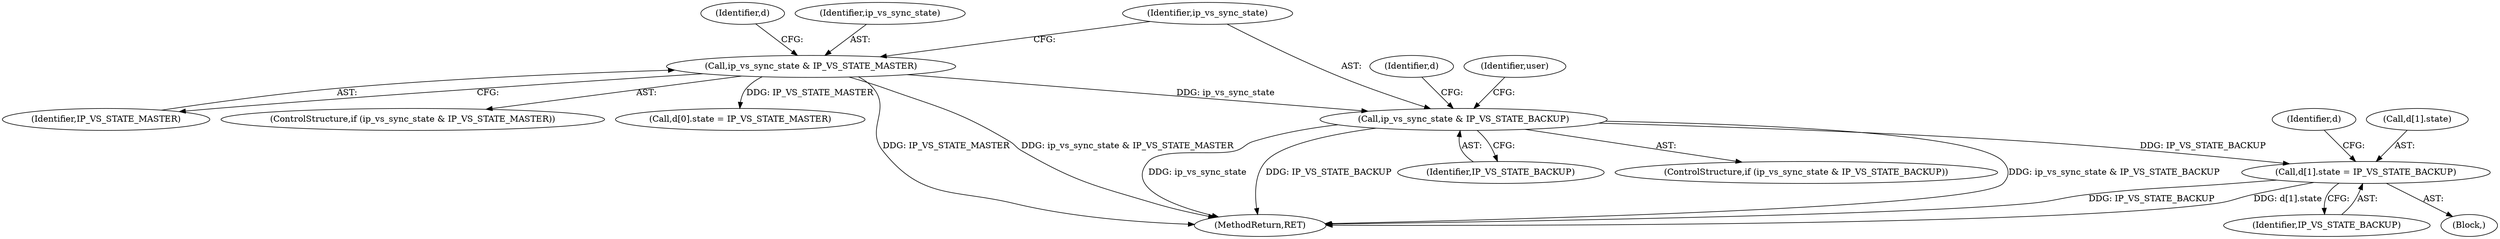 digraph "0_linux_04bcef2a83f40c6db24222b27a52892cba39dffb@array" {
"1000446" [label="(Call,d[1].state = IP_VS_STATE_BACKUP)"];
"1000442" [label="(Call,ip_vs_sync_state & IP_VS_STATE_BACKUP)"];
"1000410" [label="(Call,ip_vs_sync_state & IP_VS_STATE_MASTER)"];
"1000498" [label="(MethodReturn,RET)"];
"1000442" [label="(Call,ip_vs_sync_state & IP_VS_STATE_BACKUP)"];
"1000443" [label="(Identifier,ip_vs_sync_state)"];
"1000452" [label="(Identifier,IP_VS_STATE_BACKUP)"];
"1000412" [label="(Identifier,IP_VS_STATE_MASTER)"];
"1000447" [label="(Call,d[1].state)"];
"1000417" [label="(Identifier,d)"];
"1000409" [label="(ControlStructure,if (ip_vs_sync_state & IP_VS_STATE_MASTER))"];
"1000410" [label="(Call,ip_vs_sync_state & IP_VS_STATE_MASTER)"];
"1000414" [label="(Call,d[0].state = IP_VS_STATE_MASTER)"];
"1000446" [label="(Call,d[1].state = IP_VS_STATE_BACKUP)"];
"1000444" [label="(Identifier,IP_VS_STATE_BACKUP)"];
"1000411" [label="(Identifier,ip_vs_sync_state)"];
"1000449" [label="(Identifier,d)"];
"1000445" [label="(Block,)"];
"1000441" [label="(ControlStructure,if (ip_vs_sync_state & IP_VS_STATE_BACKUP))"];
"1000456" [label="(Identifier,d)"];
"1000476" [label="(Identifier,user)"];
"1000446" -> "1000445"  [label="AST: "];
"1000446" -> "1000452"  [label="CFG: "];
"1000447" -> "1000446"  [label="AST: "];
"1000452" -> "1000446"  [label="AST: "];
"1000456" -> "1000446"  [label="CFG: "];
"1000446" -> "1000498"  [label="DDG: IP_VS_STATE_BACKUP"];
"1000446" -> "1000498"  [label="DDG: d[1].state"];
"1000442" -> "1000446"  [label="DDG: IP_VS_STATE_BACKUP"];
"1000442" -> "1000441"  [label="AST: "];
"1000442" -> "1000444"  [label="CFG: "];
"1000443" -> "1000442"  [label="AST: "];
"1000444" -> "1000442"  [label="AST: "];
"1000449" -> "1000442"  [label="CFG: "];
"1000476" -> "1000442"  [label="CFG: "];
"1000442" -> "1000498"  [label="DDG: ip_vs_sync_state & IP_VS_STATE_BACKUP"];
"1000442" -> "1000498"  [label="DDG: ip_vs_sync_state"];
"1000442" -> "1000498"  [label="DDG: IP_VS_STATE_BACKUP"];
"1000410" -> "1000442"  [label="DDG: ip_vs_sync_state"];
"1000410" -> "1000409"  [label="AST: "];
"1000410" -> "1000412"  [label="CFG: "];
"1000411" -> "1000410"  [label="AST: "];
"1000412" -> "1000410"  [label="AST: "];
"1000417" -> "1000410"  [label="CFG: "];
"1000443" -> "1000410"  [label="CFG: "];
"1000410" -> "1000498"  [label="DDG: IP_VS_STATE_MASTER"];
"1000410" -> "1000498"  [label="DDG: ip_vs_sync_state & IP_VS_STATE_MASTER"];
"1000410" -> "1000414"  [label="DDG: IP_VS_STATE_MASTER"];
}
